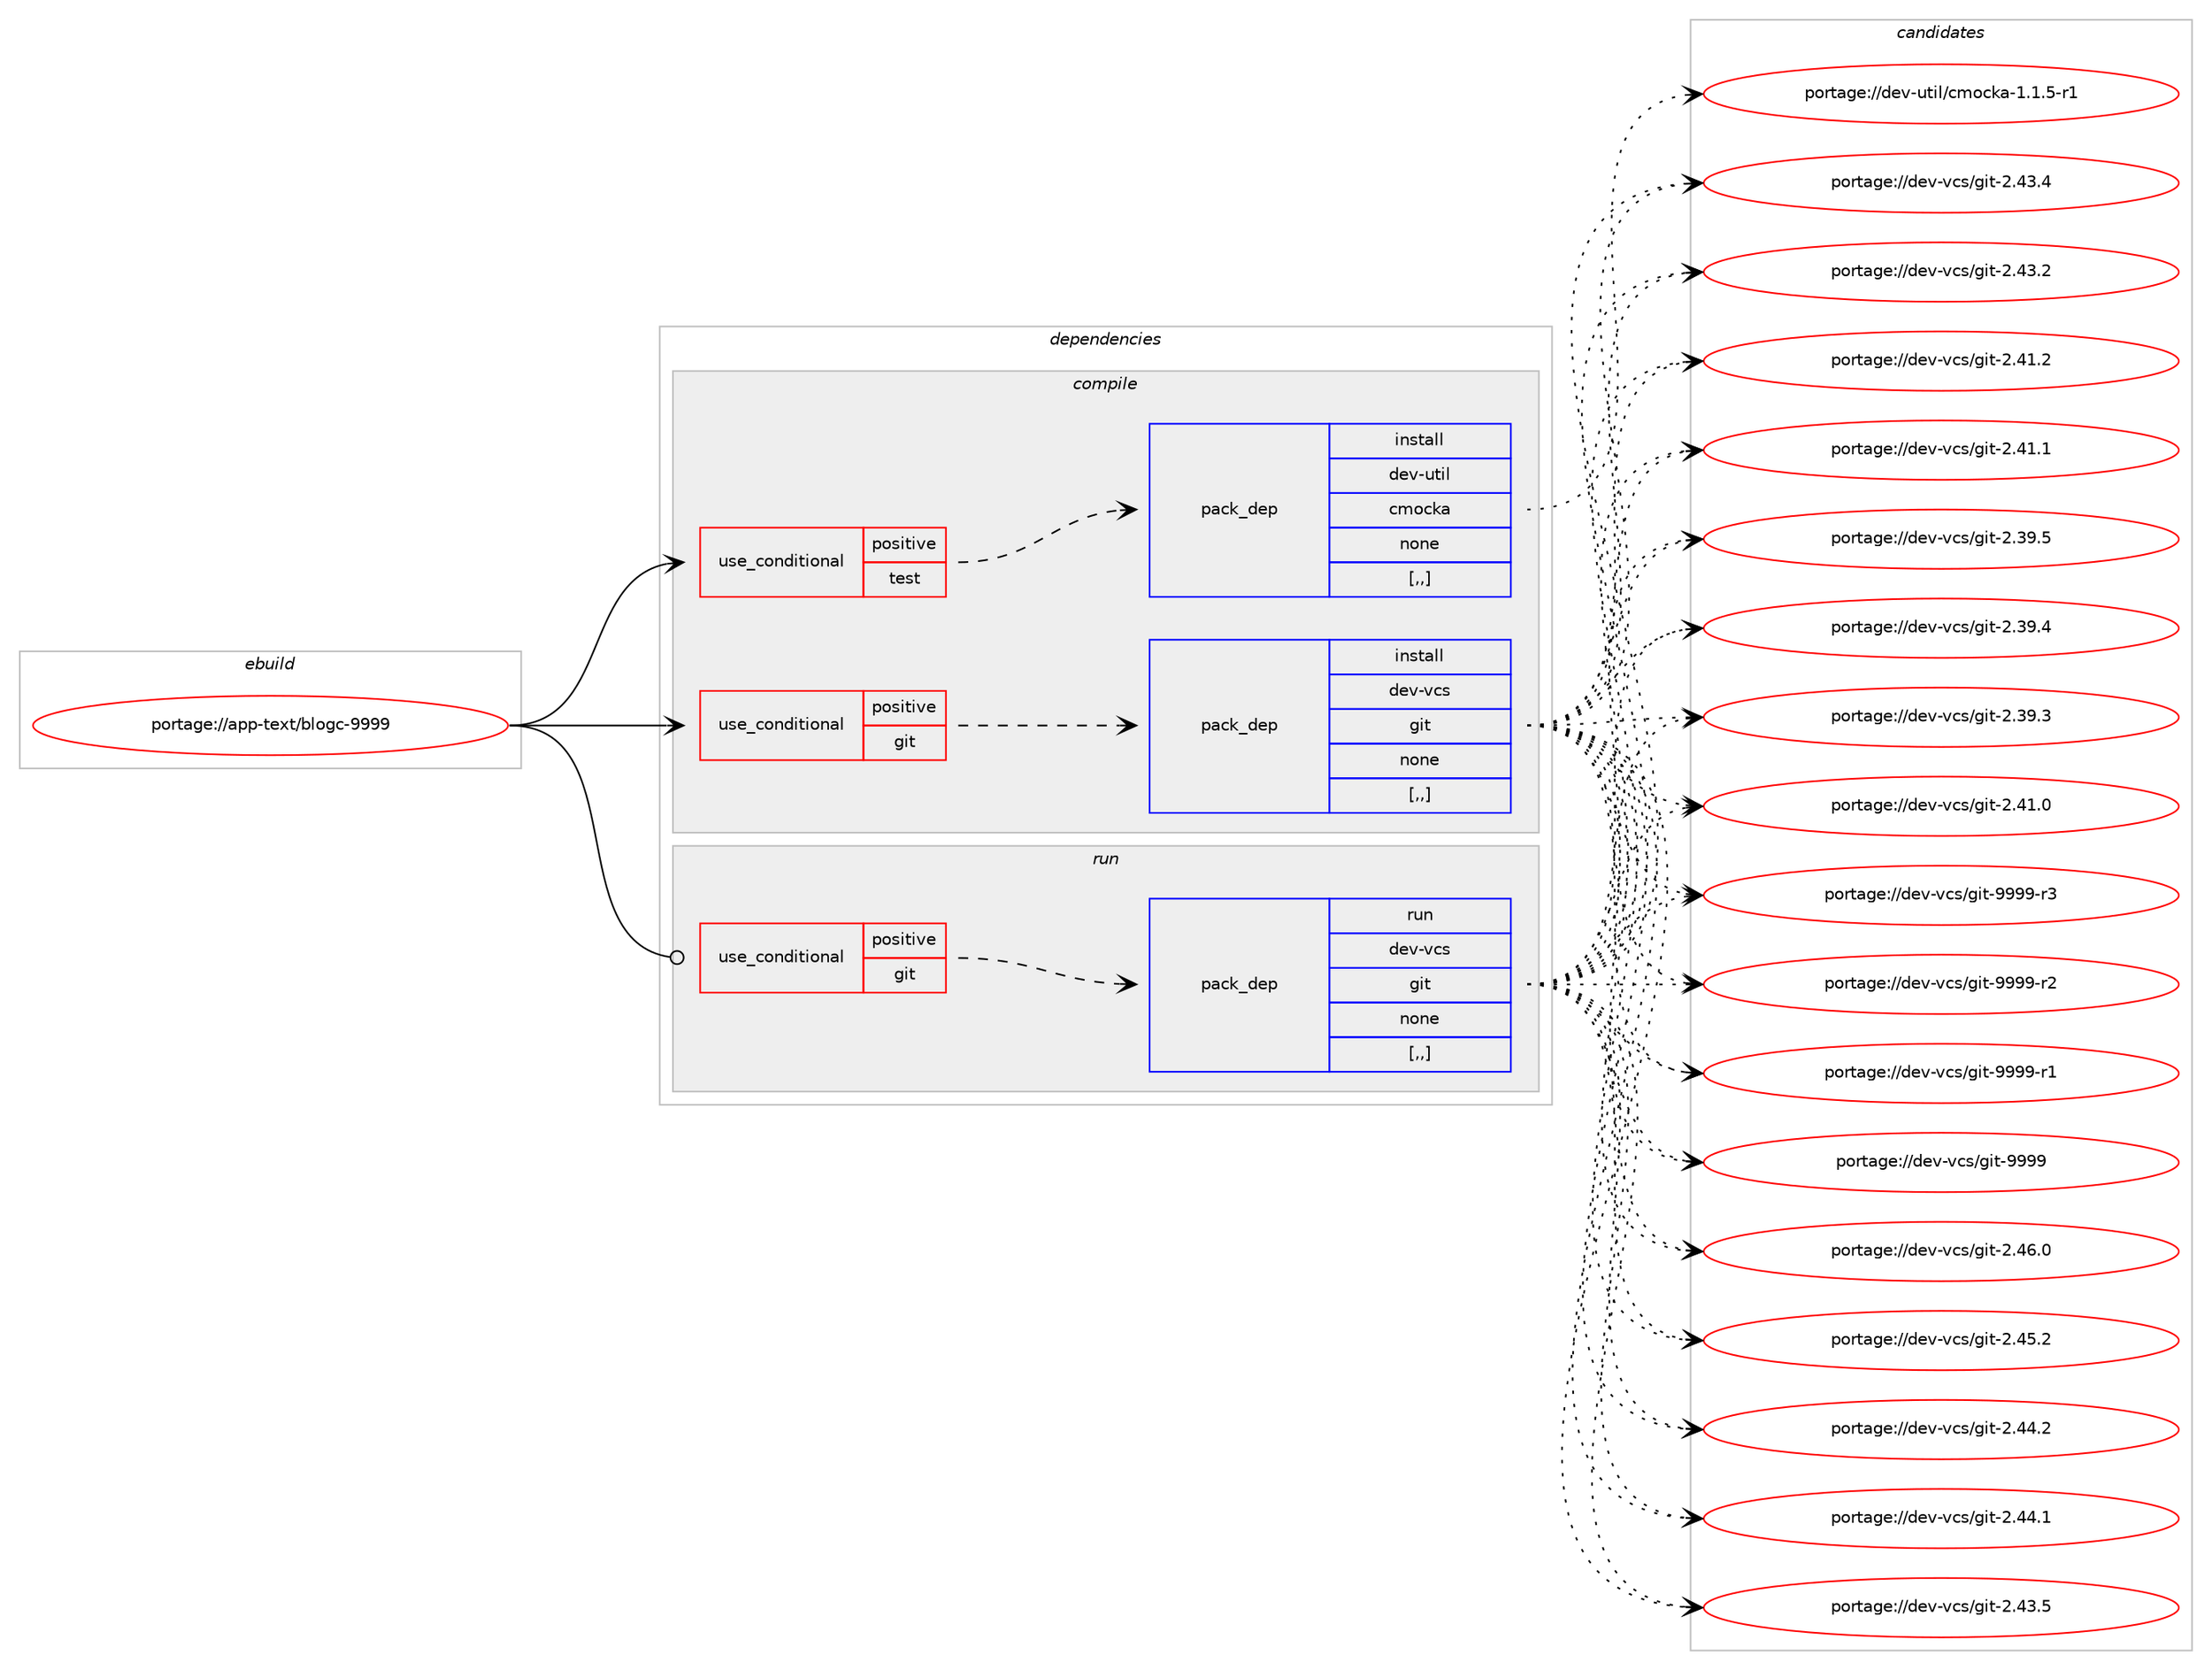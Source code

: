 digraph prolog {

# *************
# Graph options
# *************

newrank=true;
concentrate=true;
compound=true;
graph [rankdir=LR,fontname=Helvetica,fontsize=10,ranksep=1.5];#, ranksep=2.5, nodesep=0.2];
edge  [arrowhead=vee];
node  [fontname=Helvetica,fontsize=10];

# **********
# The ebuild
# **********

subgraph cluster_leftcol {
color=gray;
label=<<i>ebuild</i>>;
id [label="portage://app-text/blogc-9999", color=red, width=4, href="../app-text/blogc-9999.svg"];
}

# ****************
# The dependencies
# ****************

subgraph cluster_midcol {
color=gray;
label=<<i>dependencies</i>>;
subgraph cluster_compile {
fillcolor="#eeeeee";
style=filled;
label=<<i>compile</i>>;
subgraph cond144533 {
dependency546732 [label=<<TABLE BORDER="0" CELLBORDER="1" CELLSPACING="0" CELLPADDING="4"><TR><TD ROWSPAN="3" CELLPADDING="10">use_conditional</TD></TR><TR><TD>positive</TD></TR><TR><TD>git</TD></TR></TABLE>>, shape=none, color=red];
subgraph pack398114 {
dependency546733 [label=<<TABLE BORDER="0" CELLBORDER="1" CELLSPACING="0" CELLPADDING="4" WIDTH="220"><TR><TD ROWSPAN="6" CELLPADDING="30">pack_dep</TD></TR><TR><TD WIDTH="110">install</TD></TR><TR><TD>dev-vcs</TD></TR><TR><TD>git</TD></TR><TR><TD>none</TD></TR><TR><TD>[,,]</TD></TR></TABLE>>, shape=none, color=blue];
}
dependency546732:e -> dependency546733:w [weight=20,style="dashed",arrowhead="vee"];
}
id:e -> dependency546732:w [weight=20,style="solid",arrowhead="vee"];
subgraph cond144534 {
dependency546734 [label=<<TABLE BORDER="0" CELLBORDER="1" CELLSPACING="0" CELLPADDING="4"><TR><TD ROWSPAN="3" CELLPADDING="10">use_conditional</TD></TR><TR><TD>positive</TD></TR><TR><TD>test</TD></TR></TABLE>>, shape=none, color=red];
subgraph pack398115 {
dependency546735 [label=<<TABLE BORDER="0" CELLBORDER="1" CELLSPACING="0" CELLPADDING="4" WIDTH="220"><TR><TD ROWSPAN="6" CELLPADDING="30">pack_dep</TD></TR><TR><TD WIDTH="110">install</TD></TR><TR><TD>dev-util</TD></TR><TR><TD>cmocka</TD></TR><TR><TD>none</TD></TR><TR><TD>[,,]</TD></TR></TABLE>>, shape=none, color=blue];
}
dependency546734:e -> dependency546735:w [weight=20,style="dashed",arrowhead="vee"];
}
id:e -> dependency546734:w [weight=20,style="solid",arrowhead="vee"];
}
subgraph cluster_compileandrun {
fillcolor="#eeeeee";
style=filled;
label=<<i>compile and run</i>>;
}
subgraph cluster_run {
fillcolor="#eeeeee";
style=filled;
label=<<i>run</i>>;
subgraph cond144535 {
dependency546736 [label=<<TABLE BORDER="0" CELLBORDER="1" CELLSPACING="0" CELLPADDING="4"><TR><TD ROWSPAN="3" CELLPADDING="10">use_conditional</TD></TR><TR><TD>positive</TD></TR><TR><TD>git</TD></TR></TABLE>>, shape=none, color=red];
subgraph pack398116 {
dependency546737 [label=<<TABLE BORDER="0" CELLBORDER="1" CELLSPACING="0" CELLPADDING="4" WIDTH="220"><TR><TD ROWSPAN="6" CELLPADDING="30">pack_dep</TD></TR><TR><TD WIDTH="110">run</TD></TR><TR><TD>dev-vcs</TD></TR><TR><TD>git</TD></TR><TR><TD>none</TD></TR><TR><TD>[,,]</TD></TR></TABLE>>, shape=none, color=blue];
}
dependency546736:e -> dependency546737:w [weight=20,style="dashed",arrowhead="vee"];
}
id:e -> dependency546736:w [weight=20,style="solid",arrowhead="odot"];
}
}

# **************
# The candidates
# **************

subgraph cluster_choices {
rank=same;
color=gray;
label=<<i>candidates</i>>;

subgraph choice398114 {
color=black;
nodesep=1;
choice10010111845118991154710310511645575757574511451 [label="portage://dev-vcs/git-9999-r3", color=red, width=4,href="../dev-vcs/git-9999-r3.svg"];
choice10010111845118991154710310511645575757574511450 [label="portage://dev-vcs/git-9999-r2", color=red, width=4,href="../dev-vcs/git-9999-r2.svg"];
choice10010111845118991154710310511645575757574511449 [label="portage://dev-vcs/git-9999-r1", color=red, width=4,href="../dev-vcs/git-9999-r1.svg"];
choice1001011184511899115471031051164557575757 [label="portage://dev-vcs/git-9999", color=red, width=4,href="../dev-vcs/git-9999.svg"];
choice10010111845118991154710310511645504652544648 [label="portage://dev-vcs/git-2.46.0", color=red, width=4,href="../dev-vcs/git-2.46.0.svg"];
choice10010111845118991154710310511645504652534650 [label="portage://dev-vcs/git-2.45.2", color=red, width=4,href="../dev-vcs/git-2.45.2.svg"];
choice10010111845118991154710310511645504652524650 [label="portage://dev-vcs/git-2.44.2", color=red, width=4,href="../dev-vcs/git-2.44.2.svg"];
choice10010111845118991154710310511645504652524649 [label="portage://dev-vcs/git-2.44.1", color=red, width=4,href="../dev-vcs/git-2.44.1.svg"];
choice10010111845118991154710310511645504652514653 [label="portage://dev-vcs/git-2.43.5", color=red, width=4,href="../dev-vcs/git-2.43.5.svg"];
choice10010111845118991154710310511645504652514652 [label="portage://dev-vcs/git-2.43.4", color=red, width=4,href="../dev-vcs/git-2.43.4.svg"];
choice10010111845118991154710310511645504652514650 [label="portage://dev-vcs/git-2.43.2", color=red, width=4,href="../dev-vcs/git-2.43.2.svg"];
choice10010111845118991154710310511645504652494650 [label="portage://dev-vcs/git-2.41.2", color=red, width=4,href="../dev-vcs/git-2.41.2.svg"];
choice10010111845118991154710310511645504652494649 [label="portage://dev-vcs/git-2.41.1", color=red, width=4,href="../dev-vcs/git-2.41.1.svg"];
choice10010111845118991154710310511645504652494648 [label="portage://dev-vcs/git-2.41.0", color=red, width=4,href="../dev-vcs/git-2.41.0.svg"];
choice10010111845118991154710310511645504651574653 [label="portage://dev-vcs/git-2.39.5", color=red, width=4,href="../dev-vcs/git-2.39.5.svg"];
choice10010111845118991154710310511645504651574652 [label="portage://dev-vcs/git-2.39.4", color=red, width=4,href="../dev-vcs/git-2.39.4.svg"];
choice10010111845118991154710310511645504651574651 [label="portage://dev-vcs/git-2.39.3", color=red, width=4,href="../dev-vcs/git-2.39.3.svg"];
dependency546733:e -> choice10010111845118991154710310511645575757574511451:w [style=dotted,weight="100"];
dependency546733:e -> choice10010111845118991154710310511645575757574511450:w [style=dotted,weight="100"];
dependency546733:e -> choice10010111845118991154710310511645575757574511449:w [style=dotted,weight="100"];
dependency546733:e -> choice1001011184511899115471031051164557575757:w [style=dotted,weight="100"];
dependency546733:e -> choice10010111845118991154710310511645504652544648:w [style=dotted,weight="100"];
dependency546733:e -> choice10010111845118991154710310511645504652534650:w [style=dotted,weight="100"];
dependency546733:e -> choice10010111845118991154710310511645504652524650:w [style=dotted,weight="100"];
dependency546733:e -> choice10010111845118991154710310511645504652524649:w [style=dotted,weight="100"];
dependency546733:e -> choice10010111845118991154710310511645504652514653:w [style=dotted,weight="100"];
dependency546733:e -> choice10010111845118991154710310511645504652514652:w [style=dotted,weight="100"];
dependency546733:e -> choice10010111845118991154710310511645504652514650:w [style=dotted,weight="100"];
dependency546733:e -> choice10010111845118991154710310511645504652494650:w [style=dotted,weight="100"];
dependency546733:e -> choice10010111845118991154710310511645504652494649:w [style=dotted,weight="100"];
dependency546733:e -> choice10010111845118991154710310511645504652494648:w [style=dotted,weight="100"];
dependency546733:e -> choice10010111845118991154710310511645504651574653:w [style=dotted,weight="100"];
dependency546733:e -> choice10010111845118991154710310511645504651574652:w [style=dotted,weight="100"];
dependency546733:e -> choice10010111845118991154710310511645504651574651:w [style=dotted,weight="100"];
}
subgraph choice398115 {
color=black;
nodesep=1;
choice10010111845117116105108479910911199107974549464946534511449 [label="portage://dev-util/cmocka-1.1.5-r1", color=red, width=4,href="../dev-util/cmocka-1.1.5-r1.svg"];
dependency546735:e -> choice10010111845117116105108479910911199107974549464946534511449:w [style=dotted,weight="100"];
}
subgraph choice398116 {
color=black;
nodesep=1;
choice10010111845118991154710310511645575757574511451 [label="portage://dev-vcs/git-9999-r3", color=red, width=4,href="../dev-vcs/git-9999-r3.svg"];
choice10010111845118991154710310511645575757574511450 [label="portage://dev-vcs/git-9999-r2", color=red, width=4,href="../dev-vcs/git-9999-r2.svg"];
choice10010111845118991154710310511645575757574511449 [label="portage://dev-vcs/git-9999-r1", color=red, width=4,href="../dev-vcs/git-9999-r1.svg"];
choice1001011184511899115471031051164557575757 [label="portage://dev-vcs/git-9999", color=red, width=4,href="../dev-vcs/git-9999.svg"];
choice10010111845118991154710310511645504652544648 [label="portage://dev-vcs/git-2.46.0", color=red, width=4,href="../dev-vcs/git-2.46.0.svg"];
choice10010111845118991154710310511645504652534650 [label="portage://dev-vcs/git-2.45.2", color=red, width=4,href="../dev-vcs/git-2.45.2.svg"];
choice10010111845118991154710310511645504652524650 [label="portage://dev-vcs/git-2.44.2", color=red, width=4,href="../dev-vcs/git-2.44.2.svg"];
choice10010111845118991154710310511645504652524649 [label="portage://dev-vcs/git-2.44.1", color=red, width=4,href="../dev-vcs/git-2.44.1.svg"];
choice10010111845118991154710310511645504652514653 [label="portage://dev-vcs/git-2.43.5", color=red, width=4,href="../dev-vcs/git-2.43.5.svg"];
choice10010111845118991154710310511645504652514652 [label="portage://dev-vcs/git-2.43.4", color=red, width=4,href="../dev-vcs/git-2.43.4.svg"];
choice10010111845118991154710310511645504652514650 [label="portage://dev-vcs/git-2.43.2", color=red, width=4,href="../dev-vcs/git-2.43.2.svg"];
choice10010111845118991154710310511645504652494650 [label="portage://dev-vcs/git-2.41.2", color=red, width=4,href="../dev-vcs/git-2.41.2.svg"];
choice10010111845118991154710310511645504652494649 [label="portage://dev-vcs/git-2.41.1", color=red, width=4,href="../dev-vcs/git-2.41.1.svg"];
choice10010111845118991154710310511645504652494648 [label="portage://dev-vcs/git-2.41.0", color=red, width=4,href="../dev-vcs/git-2.41.0.svg"];
choice10010111845118991154710310511645504651574653 [label="portage://dev-vcs/git-2.39.5", color=red, width=4,href="../dev-vcs/git-2.39.5.svg"];
choice10010111845118991154710310511645504651574652 [label="portage://dev-vcs/git-2.39.4", color=red, width=4,href="../dev-vcs/git-2.39.4.svg"];
choice10010111845118991154710310511645504651574651 [label="portage://dev-vcs/git-2.39.3", color=red, width=4,href="../dev-vcs/git-2.39.3.svg"];
dependency546737:e -> choice10010111845118991154710310511645575757574511451:w [style=dotted,weight="100"];
dependency546737:e -> choice10010111845118991154710310511645575757574511450:w [style=dotted,weight="100"];
dependency546737:e -> choice10010111845118991154710310511645575757574511449:w [style=dotted,weight="100"];
dependency546737:e -> choice1001011184511899115471031051164557575757:w [style=dotted,weight="100"];
dependency546737:e -> choice10010111845118991154710310511645504652544648:w [style=dotted,weight="100"];
dependency546737:e -> choice10010111845118991154710310511645504652534650:w [style=dotted,weight="100"];
dependency546737:e -> choice10010111845118991154710310511645504652524650:w [style=dotted,weight="100"];
dependency546737:e -> choice10010111845118991154710310511645504652524649:w [style=dotted,weight="100"];
dependency546737:e -> choice10010111845118991154710310511645504652514653:w [style=dotted,weight="100"];
dependency546737:e -> choice10010111845118991154710310511645504652514652:w [style=dotted,weight="100"];
dependency546737:e -> choice10010111845118991154710310511645504652514650:w [style=dotted,weight="100"];
dependency546737:e -> choice10010111845118991154710310511645504652494650:w [style=dotted,weight="100"];
dependency546737:e -> choice10010111845118991154710310511645504652494649:w [style=dotted,weight="100"];
dependency546737:e -> choice10010111845118991154710310511645504652494648:w [style=dotted,weight="100"];
dependency546737:e -> choice10010111845118991154710310511645504651574653:w [style=dotted,weight="100"];
dependency546737:e -> choice10010111845118991154710310511645504651574652:w [style=dotted,weight="100"];
dependency546737:e -> choice10010111845118991154710310511645504651574651:w [style=dotted,weight="100"];
}
}

}
